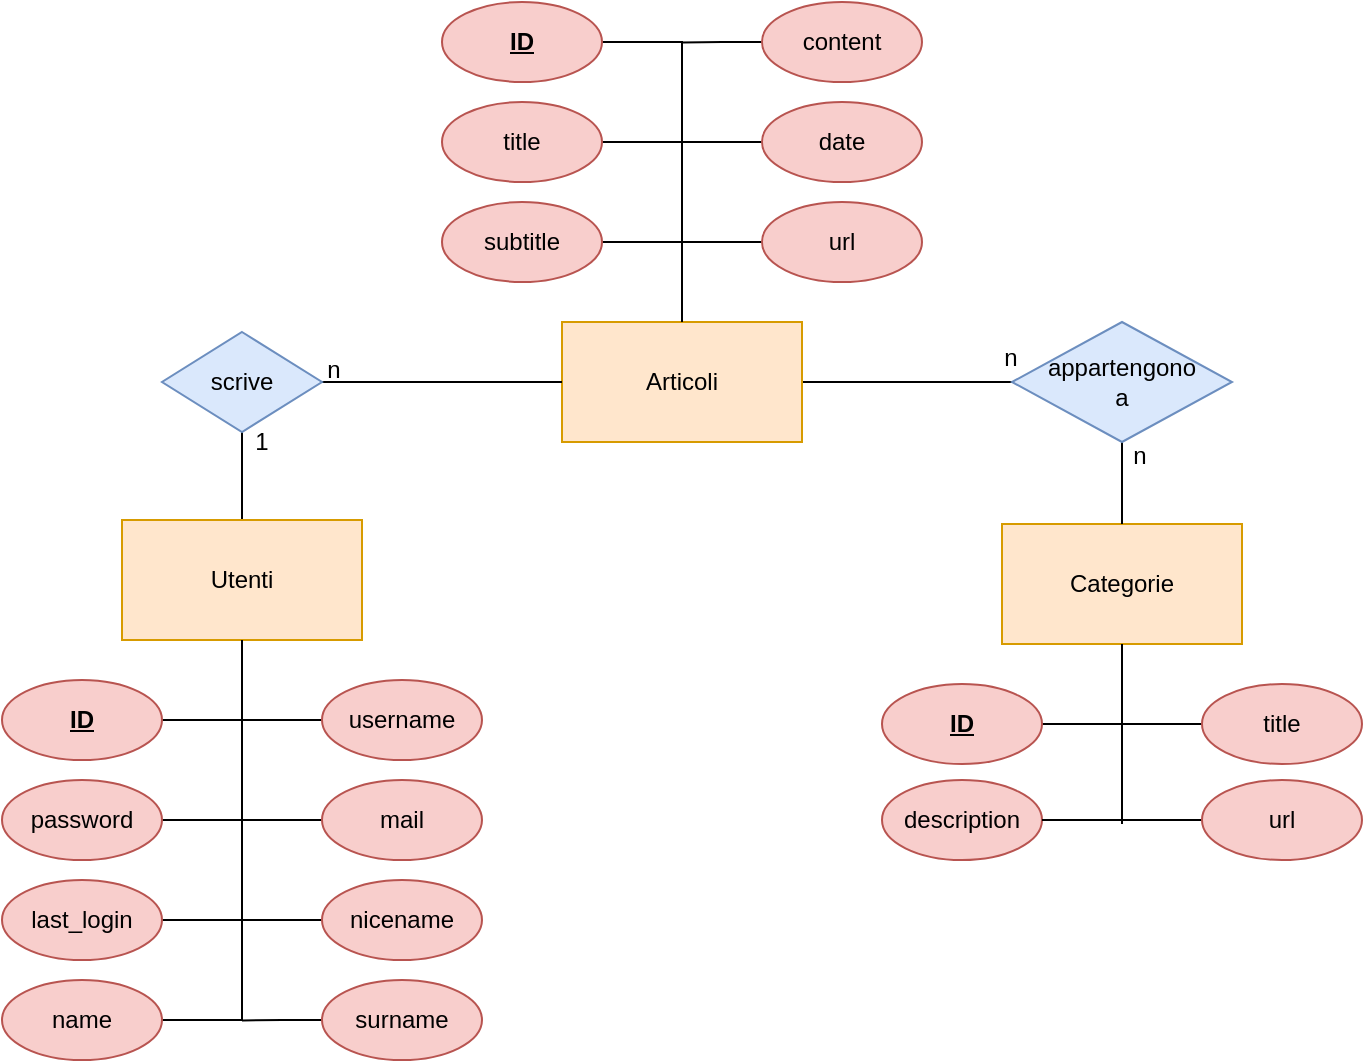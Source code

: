 <mxfile version="24.8.3">
  <diagram name="Pagina-1" id="ZxX0oo_kiLSLvyLoVbYw">
    <mxGraphModel dx="683" dy="390" grid="1" gridSize="10" guides="1" tooltips="1" connect="1" arrows="1" fold="1" page="1" pageScale="1" pageWidth="827" pageHeight="1169" math="0" shadow="0">
      <root>
        <mxCell id="0" />
        <mxCell id="1" parent="0" />
        <mxCell id="tdygkYyboDWR9DIb5wEt-42" value="" style="edgeStyle=orthogonalEdgeStyle;rounded=0;orthogonalLoop=1;jettySize=auto;html=1;entryX=0;entryY=0.5;entryDx=0;entryDy=0;endArrow=none;endFill=0;" edge="1" parent="1" source="tdygkYyboDWR9DIb5wEt-1" target="tdygkYyboDWR9DIb5wEt-43">
          <mxGeometry relative="1" as="geometry">
            <mxPoint x="600" y="290" as="targetPoint" />
          </mxGeometry>
        </mxCell>
        <mxCell id="tdygkYyboDWR9DIb5wEt-1" value="Articoli" style="rounded=0;whiteSpace=wrap;html=1;fillColor=#ffe6cc;strokeColor=#d79b00;" vertex="1" parent="1">
          <mxGeometry x="380" y="260" width="120" height="60" as="geometry" />
        </mxCell>
        <mxCell id="tdygkYyboDWR9DIb5wEt-15" style="edgeStyle=orthogonalEdgeStyle;rounded=0;orthogonalLoop=1;jettySize=auto;html=1;entryX=0.5;entryY=1;entryDx=0;entryDy=0;endArrow=none;endFill=0;" edge="1" parent="1" source="tdygkYyboDWR9DIb5wEt-2" target="tdygkYyboDWR9DIb5wEt-14">
          <mxGeometry relative="1" as="geometry">
            <Array as="points">
              <mxPoint x="220" y="320" />
            </Array>
          </mxGeometry>
        </mxCell>
        <mxCell id="tdygkYyboDWR9DIb5wEt-2" value="Utenti" style="rounded=0;whiteSpace=wrap;html=1;fillColor=#ffe6cc;strokeColor=#d79b00;" vertex="1" parent="1">
          <mxGeometry x="160" y="359" width="120" height="60" as="geometry" />
        </mxCell>
        <mxCell id="tdygkYyboDWR9DIb5wEt-3" value="Categorie" style="rounded=0;whiteSpace=wrap;html=1;fillColor=#ffe6cc;strokeColor=#d79b00;" vertex="1" parent="1">
          <mxGeometry x="600" y="361" width="120" height="60" as="geometry" />
        </mxCell>
        <mxCell id="tdygkYyboDWR9DIb5wEt-10" style="edgeStyle=orthogonalEdgeStyle;rounded=0;orthogonalLoop=1;jettySize=auto;html=1;entryX=0.5;entryY=0;entryDx=0;entryDy=0;endArrow=none;endFill=0;" edge="1" parent="1" source="tdygkYyboDWR9DIb5wEt-4" target="tdygkYyboDWR9DIb5wEt-1">
          <mxGeometry relative="1" as="geometry">
            <Array as="points">
              <mxPoint x="440" y="120" />
            </Array>
          </mxGeometry>
        </mxCell>
        <mxCell id="tdygkYyboDWR9DIb5wEt-4" value="&lt;b&gt;&lt;u&gt;ID&lt;/u&gt;&lt;/b&gt;" style="ellipse;whiteSpace=wrap;html=1;fillColor=#f8cecc;strokeColor=#b85450;" vertex="1" parent="1">
          <mxGeometry x="320" y="100" width="80" height="40" as="geometry" />
        </mxCell>
        <mxCell id="tdygkYyboDWR9DIb5wEt-12" style="edgeStyle=orthogonalEdgeStyle;rounded=0;orthogonalLoop=1;jettySize=auto;html=1;exitX=1;exitY=0.5;exitDx=0;exitDy=0;entryX=0;entryY=0.5;entryDx=0;entryDy=0;endArrow=none;endFill=0;" edge="1" parent="1" source="tdygkYyboDWR9DIb5wEt-5" target="tdygkYyboDWR9DIb5wEt-8">
          <mxGeometry relative="1" as="geometry" />
        </mxCell>
        <mxCell id="tdygkYyboDWR9DIb5wEt-5" value="title" style="ellipse;whiteSpace=wrap;html=1;fillColor=#f8cecc;strokeColor=#b85450;" vertex="1" parent="1">
          <mxGeometry x="320" y="150" width="80" height="40" as="geometry" />
        </mxCell>
        <mxCell id="tdygkYyboDWR9DIb5wEt-13" style="edgeStyle=orthogonalEdgeStyle;rounded=0;orthogonalLoop=1;jettySize=auto;html=1;exitX=1;exitY=0.5;exitDx=0;exitDy=0;entryX=0;entryY=0.5;entryDx=0;entryDy=0;endArrow=none;endFill=0;" edge="1" parent="1" source="tdygkYyboDWR9DIb5wEt-6" target="tdygkYyboDWR9DIb5wEt-9">
          <mxGeometry relative="1" as="geometry" />
        </mxCell>
        <mxCell id="tdygkYyboDWR9DIb5wEt-6" value="subtitle" style="ellipse;whiteSpace=wrap;html=1;fillColor=#f8cecc;strokeColor=#b85450;" vertex="1" parent="1">
          <mxGeometry x="320" y="200" width="80" height="40" as="geometry" />
        </mxCell>
        <mxCell id="tdygkYyboDWR9DIb5wEt-11" style="edgeStyle=orthogonalEdgeStyle;rounded=0;orthogonalLoop=1;jettySize=auto;html=1;exitX=0;exitY=0.5;exitDx=0;exitDy=0;endArrow=none;endFill=0;" edge="1" parent="1" source="tdygkYyboDWR9DIb5wEt-7">
          <mxGeometry relative="1" as="geometry">
            <mxPoint x="440.0" y="120.207" as="targetPoint" />
          </mxGeometry>
        </mxCell>
        <mxCell id="tdygkYyboDWR9DIb5wEt-7" value="content" style="ellipse;whiteSpace=wrap;html=1;fillColor=#f8cecc;strokeColor=#b85450;" vertex="1" parent="1">
          <mxGeometry x="480" y="100" width="80" height="40" as="geometry" />
        </mxCell>
        <mxCell id="tdygkYyboDWR9DIb5wEt-8" value="date" style="ellipse;whiteSpace=wrap;html=1;fillColor=#f8cecc;strokeColor=#b85450;" vertex="1" parent="1">
          <mxGeometry x="480" y="150" width="80" height="40" as="geometry" />
        </mxCell>
        <mxCell id="tdygkYyboDWR9DIb5wEt-9" value="url" style="ellipse;whiteSpace=wrap;html=1;fillColor=#f8cecc;strokeColor=#b85450;" vertex="1" parent="1">
          <mxGeometry x="480" y="200" width="80" height="40" as="geometry" />
        </mxCell>
        <mxCell id="tdygkYyboDWR9DIb5wEt-16" style="edgeStyle=orthogonalEdgeStyle;rounded=0;orthogonalLoop=1;jettySize=auto;html=1;entryX=0;entryY=0.5;entryDx=0;entryDy=0;endArrow=none;endFill=0;" edge="1" parent="1" source="tdygkYyboDWR9DIb5wEt-14" target="tdygkYyboDWR9DIb5wEt-1">
          <mxGeometry relative="1" as="geometry" />
        </mxCell>
        <mxCell id="tdygkYyboDWR9DIb5wEt-14" value="scrive" style="rhombus;whiteSpace=wrap;html=1;fillColor=#dae8fc;strokeColor=#6c8ebf;" vertex="1" parent="1">
          <mxGeometry x="180" y="265" width="80" height="50" as="geometry" />
        </mxCell>
        <mxCell id="tdygkYyboDWR9DIb5wEt-17" value="n" style="text;html=1;align=center;verticalAlign=middle;whiteSpace=wrap;rounded=0;" vertex="1" parent="1">
          <mxGeometry x="256" y="269" width="20" height="30" as="geometry" />
        </mxCell>
        <mxCell id="tdygkYyboDWR9DIb5wEt-18" value="1" style="text;html=1;align=center;verticalAlign=middle;whiteSpace=wrap;rounded=0;" vertex="1" parent="1">
          <mxGeometry x="220" y="310" width="20" height="20" as="geometry" />
        </mxCell>
        <mxCell id="tdygkYyboDWR9DIb5wEt-28" style="edgeStyle=orthogonalEdgeStyle;rounded=0;orthogonalLoop=1;jettySize=auto;html=1;entryX=0.5;entryY=1;entryDx=0;entryDy=0;exitX=1;exitY=0.5;exitDx=0;exitDy=0;endArrow=none;endFill=0;" edge="1" parent="1" source="tdygkYyboDWR9DIb5wEt-19" target="tdygkYyboDWR9DIb5wEt-2">
          <mxGeometry relative="1" as="geometry" />
        </mxCell>
        <mxCell id="tdygkYyboDWR9DIb5wEt-19" value="name" style="ellipse;whiteSpace=wrap;html=1;fillColor=#f8cecc;strokeColor=#b85450;" vertex="1" parent="1">
          <mxGeometry x="100" y="589" width="80" height="40" as="geometry" />
        </mxCell>
        <mxCell id="tdygkYyboDWR9DIb5wEt-20" style="edgeStyle=orthogonalEdgeStyle;rounded=0;orthogonalLoop=1;jettySize=auto;html=1;exitX=1;exitY=0.5;exitDx=0;exitDy=0;entryX=0;entryY=0.5;entryDx=0;entryDy=0;endArrow=none;endFill=0;" edge="1" parent="1" source="tdygkYyboDWR9DIb5wEt-21" target="tdygkYyboDWR9DIb5wEt-26">
          <mxGeometry relative="1" as="geometry" />
        </mxCell>
        <mxCell id="tdygkYyboDWR9DIb5wEt-21" value="password" style="ellipse;whiteSpace=wrap;html=1;fillColor=#f8cecc;strokeColor=#b85450;" vertex="1" parent="1">
          <mxGeometry x="100" y="489" width="80" height="40" as="geometry" />
        </mxCell>
        <mxCell id="tdygkYyboDWR9DIb5wEt-22" style="edgeStyle=orthogonalEdgeStyle;rounded=0;orthogonalLoop=1;jettySize=auto;html=1;exitX=1;exitY=0.5;exitDx=0;exitDy=0;entryX=0;entryY=0.5;entryDx=0;entryDy=0;endArrow=none;endFill=0;" edge="1" parent="1" source="tdygkYyboDWR9DIb5wEt-23" target="tdygkYyboDWR9DIb5wEt-27">
          <mxGeometry relative="1" as="geometry" />
        </mxCell>
        <mxCell id="tdygkYyboDWR9DIb5wEt-23" value="last_login" style="ellipse;whiteSpace=wrap;html=1;fillColor=#f8cecc;strokeColor=#b85450;" vertex="1" parent="1">
          <mxGeometry x="100" y="539" width="80" height="40" as="geometry" />
        </mxCell>
        <mxCell id="tdygkYyboDWR9DIb5wEt-24" style="edgeStyle=orthogonalEdgeStyle;rounded=0;orthogonalLoop=1;jettySize=auto;html=1;exitX=0;exitY=0.5;exitDx=0;exitDy=0;endArrow=none;endFill=0;" edge="1" parent="1" source="tdygkYyboDWR9DIb5wEt-25">
          <mxGeometry relative="1" as="geometry">
            <mxPoint x="220.0" y="609.207" as="targetPoint" />
          </mxGeometry>
        </mxCell>
        <mxCell id="tdygkYyboDWR9DIb5wEt-25" value="surname" style="ellipse;whiteSpace=wrap;html=1;fillColor=#f8cecc;strokeColor=#b85450;" vertex="1" parent="1">
          <mxGeometry x="260" y="589" width="80" height="40" as="geometry" />
        </mxCell>
        <mxCell id="tdygkYyboDWR9DIb5wEt-26" value="mail" style="ellipse;whiteSpace=wrap;html=1;fillColor=#f8cecc;strokeColor=#b85450;" vertex="1" parent="1">
          <mxGeometry x="260" y="489" width="80" height="40" as="geometry" />
        </mxCell>
        <mxCell id="tdygkYyboDWR9DIb5wEt-27" value="nicename" style="ellipse;whiteSpace=wrap;html=1;fillColor=#f8cecc;strokeColor=#b85450;" vertex="1" parent="1">
          <mxGeometry x="260" y="539" width="80" height="40" as="geometry" />
        </mxCell>
        <mxCell id="tdygkYyboDWR9DIb5wEt-29" style="edgeStyle=orthogonalEdgeStyle;rounded=0;orthogonalLoop=1;jettySize=auto;html=1;exitX=1;exitY=0.5;exitDx=0;exitDy=0;entryX=0;entryY=0.5;entryDx=0;entryDy=0;endArrow=none;endFill=0;" edge="1" parent="1" source="tdygkYyboDWR9DIb5wEt-30" target="tdygkYyboDWR9DIb5wEt-31">
          <mxGeometry relative="1" as="geometry" />
        </mxCell>
        <mxCell id="tdygkYyboDWR9DIb5wEt-30" value="&lt;b&gt;&lt;u&gt;ID&lt;/u&gt;&lt;/b&gt;" style="ellipse;whiteSpace=wrap;html=1;fillColor=#f8cecc;strokeColor=#b85450;" vertex="1" parent="1">
          <mxGeometry x="100" y="439" width="80" height="40" as="geometry" />
        </mxCell>
        <mxCell id="tdygkYyboDWR9DIb5wEt-31" value="username" style="ellipse;whiteSpace=wrap;html=1;fillColor=#f8cecc;strokeColor=#b85450;" vertex="1" parent="1">
          <mxGeometry x="260" y="439" width="80" height="40" as="geometry" />
        </mxCell>
        <mxCell id="tdygkYyboDWR9DIb5wEt-39" style="edgeStyle=orthogonalEdgeStyle;rounded=0;orthogonalLoop=1;jettySize=auto;html=1;entryX=0.5;entryY=1;entryDx=0;entryDy=0;endArrow=none;endFill=0;" edge="1" parent="1" target="tdygkYyboDWR9DIb5wEt-3">
          <mxGeometry relative="1" as="geometry">
            <mxPoint x="660" y="510" as="sourcePoint" />
            <Array as="points">
              <mxPoint x="660" y="511" />
            </Array>
          </mxGeometry>
        </mxCell>
        <mxCell id="tdygkYyboDWR9DIb5wEt-34" value="description" style="ellipse;whiteSpace=wrap;html=1;fillColor=#f8cecc;strokeColor=#b85450;" vertex="1" parent="1">
          <mxGeometry x="540" y="489" width="80" height="40" as="geometry" />
        </mxCell>
        <mxCell id="tdygkYyboDWR9DIb5wEt-36" style="edgeStyle=orthogonalEdgeStyle;rounded=0;orthogonalLoop=1;jettySize=auto;html=1;exitX=1;exitY=0.5;exitDx=0;exitDy=0;entryX=0;entryY=0.5;entryDx=0;entryDy=0;endArrow=none;endFill=0;" edge="1" parent="1" source="tdygkYyboDWR9DIb5wEt-37" target="tdygkYyboDWR9DIb5wEt-38">
          <mxGeometry relative="1" as="geometry" />
        </mxCell>
        <mxCell id="tdygkYyboDWR9DIb5wEt-37" value="&lt;b&gt;&lt;u&gt;ID&lt;/u&gt;&lt;/b&gt;" style="ellipse;whiteSpace=wrap;html=1;fillColor=#f8cecc;strokeColor=#b85450;" vertex="1" parent="1">
          <mxGeometry x="540" y="441" width="80" height="40" as="geometry" />
        </mxCell>
        <mxCell id="tdygkYyboDWR9DIb5wEt-38" value="title" style="ellipse;whiteSpace=wrap;html=1;fillColor=#f8cecc;strokeColor=#b85450;" vertex="1" parent="1">
          <mxGeometry x="700" y="441" width="80" height="40" as="geometry" />
        </mxCell>
        <mxCell id="tdygkYyboDWR9DIb5wEt-44" style="edgeStyle=orthogonalEdgeStyle;rounded=0;orthogonalLoop=1;jettySize=auto;html=1;entryX=0.5;entryY=0;entryDx=0;entryDy=0;endArrow=none;endFill=0;" edge="1" parent="1" source="tdygkYyboDWR9DIb5wEt-43" target="tdygkYyboDWR9DIb5wEt-3">
          <mxGeometry relative="1" as="geometry" />
        </mxCell>
        <mxCell id="tdygkYyboDWR9DIb5wEt-43" value="appartengono&lt;div&gt;a&lt;/div&gt;" style="rhombus;whiteSpace=wrap;html=1;fillColor=#dae8fc;strokeColor=#6c8ebf;" vertex="1" parent="1">
          <mxGeometry x="605" y="260" width="110" height="60" as="geometry" />
        </mxCell>
        <mxCell id="tdygkYyboDWR9DIb5wEt-45" value="n" style="text;html=1;align=center;verticalAlign=middle;whiteSpace=wrap;rounded=0;" vertex="1" parent="1">
          <mxGeometry x="659" y="312" width="20" height="30" as="geometry" />
        </mxCell>
        <mxCell id="tdygkYyboDWR9DIb5wEt-46" value="n" style="text;html=1;align=center;verticalAlign=middle;whiteSpace=wrap;rounded=0;" vertex="1" parent="1">
          <mxGeometry x="595" y="263" width="19" height="30" as="geometry" />
        </mxCell>
        <mxCell id="tdygkYyboDWR9DIb5wEt-48" style="edgeStyle=orthogonalEdgeStyle;rounded=0;orthogonalLoop=1;jettySize=auto;html=1;entryX=1;entryY=0.5;entryDx=0;entryDy=0;endArrow=none;endFill=0;" edge="1" parent="1" source="tdygkYyboDWR9DIb5wEt-47" target="tdygkYyboDWR9DIb5wEt-34">
          <mxGeometry relative="1" as="geometry">
            <mxPoint x="660.0" y="509" as="targetPoint" />
          </mxGeometry>
        </mxCell>
        <mxCell id="tdygkYyboDWR9DIb5wEt-47" value="url" style="ellipse;whiteSpace=wrap;html=1;fillColor=#f8cecc;strokeColor=#b85450;" vertex="1" parent="1">
          <mxGeometry x="700" y="489" width="80" height="40" as="geometry" />
        </mxCell>
      </root>
    </mxGraphModel>
  </diagram>
</mxfile>
